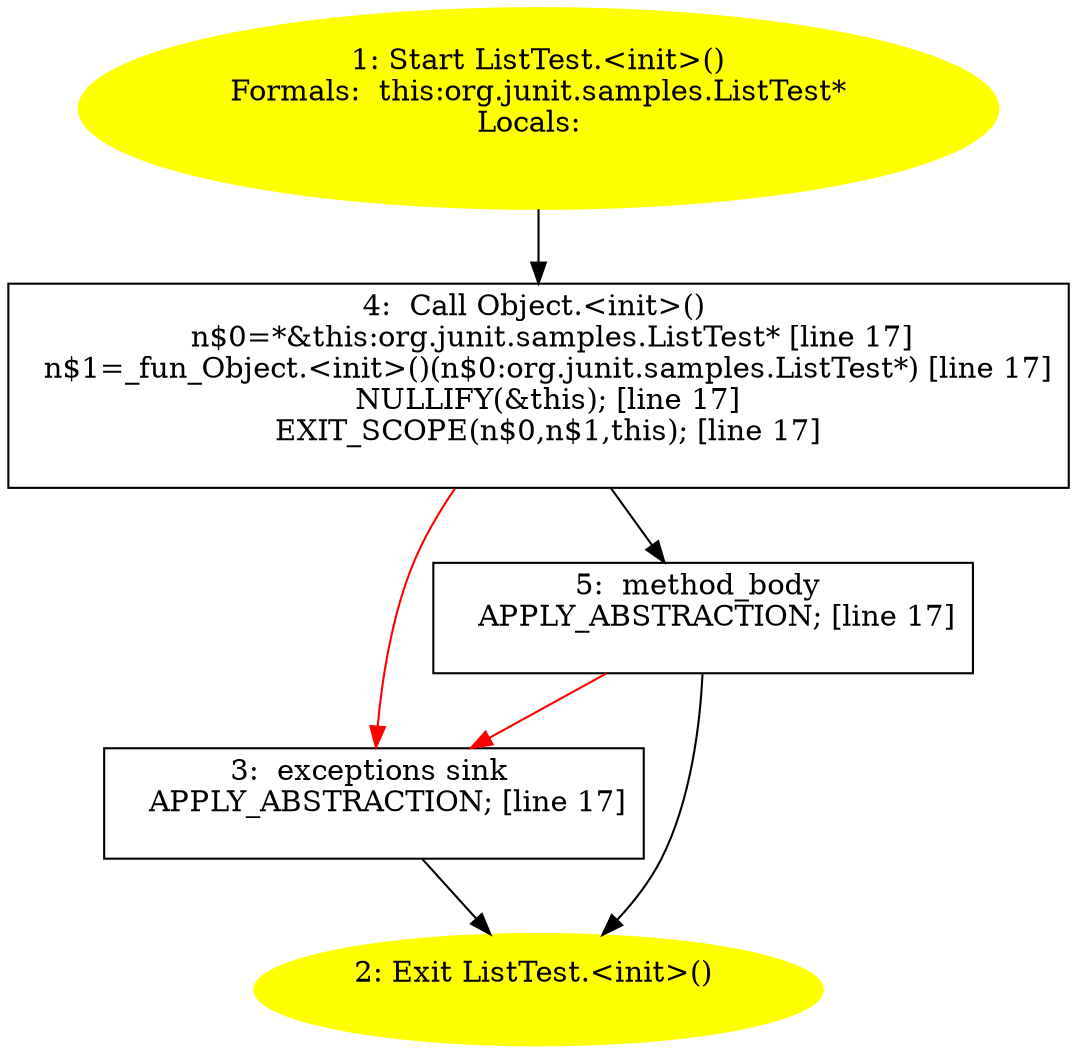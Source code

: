 /* @generated */
digraph cfg {
"org.junit.samples.ListTest.<init>().749c2817180b377934cb1f2c8681b222_1" [label="1: Start ListTest.<init>()\nFormals:  this:org.junit.samples.ListTest*\nLocals:  \n  " color=yellow style=filled]
	

	 "org.junit.samples.ListTest.<init>().749c2817180b377934cb1f2c8681b222_1" -> "org.junit.samples.ListTest.<init>().749c2817180b377934cb1f2c8681b222_4" ;
"org.junit.samples.ListTest.<init>().749c2817180b377934cb1f2c8681b222_2" [label="2: Exit ListTest.<init>() \n  " color=yellow style=filled]
	

"org.junit.samples.ListTest.<init>().749c2817180b377934cb1f2c8681b222_3" [label="3:  exceptions sink \n   APPLY_ABSTRACTION; [line 17]\n " shape="box"]
	

	 "org.junit.samples.ListTest.<init>().749c2817180b377934cb1f2c8681b222_3" -> "org.junit.samples.ListTest.<init>().749c2817180b377934cb1f2c8681b222_2" ;
"org.junit.samples.ListTest.<init>().749c2817180b377934cb1f2c8681b222_4" [label="4:  Call Object.<init>() \n   n$0=*&this:org.junit.samples.ListTest* [line 17]\n  n$1=_fun_Object.<init>()(n$0:org.junit.samples.ListTest*) [line 17]\n  NULLIFY(&this); [line 17]\n  EXIT_SCOPE(n$0,n$1,this); [line 17]\n " shape="box"]
	

	 "org.junit.samples.ListTest.<init>().749c2817180b377934cb1f2c8681b222_4" -> "org.junit.samples.ListTest.<init>().749c2817180b377934cb1f2c8681b222_5" ;
	 "org.junit.samples.ListTest.<init>().749c2817180b377934cb1f2c8681b222_4" -> "org.junit.samples.ListTest.<init>().749c2817180b377934cb1f2c8681b222_3" [color="red" ];
"org.junit.samples.ListTest.<init>().749c2817180b377934cb1f2c8681b222_5" [label="5:  method_body \n   APPLY_ABSTRACTION; [line 17]\n " shape="box"]
	

	 "org.junit.samples.ListTest.<init>().749c2817180b377934cb1f2c8681b222_5" -> "org.junit.samples.ListTest.<init>().749c2817180b377934cb1f2c8681b222_2" ;
	 "org.junit.samples.ListTest.<init>().749c2817180b377934cb1f2c8681b222_5" -> "org.junit.samples.ListTest.<init>().749c2817180b377934cb1f2c8681b222_3" [color="red" ];
}

